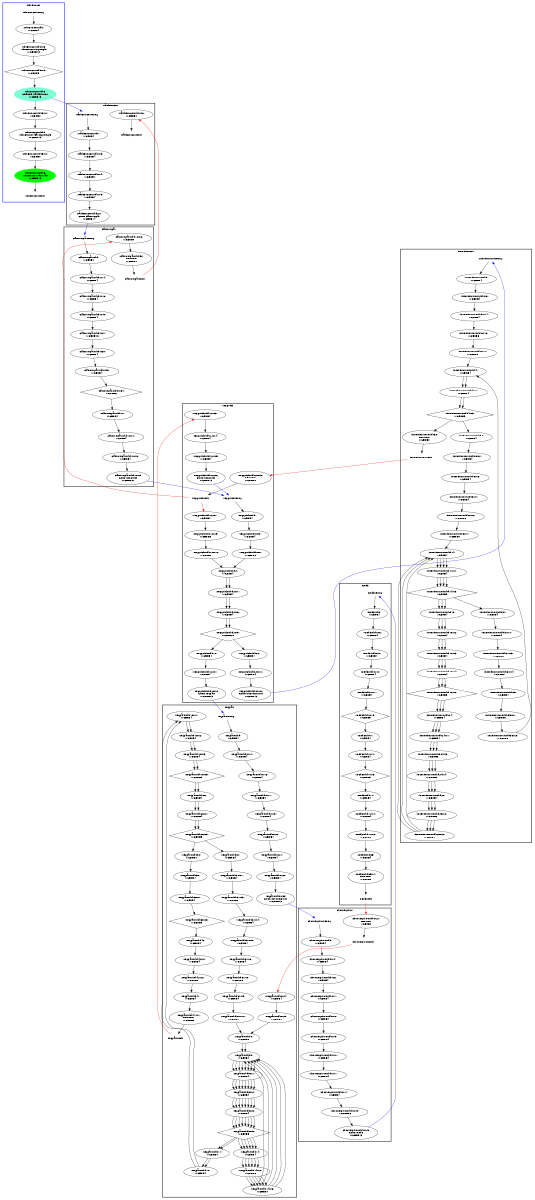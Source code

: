 digraph "CFG" {
fontsize=10;
orientation="portrait";
rankdir="TB";
size="10,8";
insertion_sort__bb4 [fontsize=10, label="\"insertion_sort__bb4\"\nWCET=4", width="0.01"];
insertion_sort_exit [color="white", fontsize=10, label="insertion_sort_exit", width="0.01"];
insertion_sort__bb__17 [fontsize=10, label="\"insertion_sort__bb__17\"\nWCET=0", width="0.01"];
insertion_sort__bb14 [fontsize=10, label="\"insertion_sort__bb14\"\nWCET=4", width="0.01"];
insertion_sort__bb [fontsize=10, label="\"insertion_sort__bb\"\nWCET=4", width="0.01"];
insertion_sort__bb14__3 [fontsize=10, label="\"insertion_sort__bb14__3\"\nWCET=5", shape=diamond, width="0.01"];
insertion_sort__bb31__1 [fontsize=10, label="\"insertion_sort__bb31__1\"\nWCET=4", width="0.01"];
insertion_sort__bb8__4 [fontsize=10, label="\"insertion_sort__bb8__4\"\nWCET=4", width="0.01"];
insertion_sort__bb31__3 [fontsize=10, label="\"insertion_sort__bb31__3\"\nWCET=6", width="0.01"];
insertion_sort_entry [color="white", fontsize=10, height="0.01", label="insertion_sort_entry", width="0.01"];
insertion_sort__bb28__3 [fontsize=10, label="\"insertion_sort__bb28__3\"\nWCET=0", width="0.01"];
insertion_sort__bb8__6 [fontsize=10, label="\"insertion_sort__bb8__6\"\nWCET=6", width="0.01"];
insertion_sort__bb8__2 [fontsize=10, label="\"insertion_sort__bb8__2\"\nWCET=4", width="0.01"];
insertion_sort__bb24__1 [fontsize=10, label="\"insertion_sort__bb24__1\"\nWCET=4", width="0.01"];
insertion_sort__bb24__3 [fontsize=10, label="\"insertion_sort__bb24__3\"\nWCET=6", width="0.01"];
insertion_sort__bb4__1 [fontsize=10, label="\"insertion_sort__bb4__1\"\nWCET=4", width="0.01"];
insertion_sort__bb18 [fontsize=10, label="\"insertion_sort__bb18\"\nWCET=4", width="0.01"];
insertion_sort__bb18__3 [fontsize=10, label="\"insertion_sort__bb18__3\"\nWCET=4", width="0.01"];
insertion_sort__bb28 [fontsize=10, label="\"insertion_sort__bb28\"\nWCET=4", width="0.01"];
insertion_sort__bb35 [fontsize=10, label="\"insertion_sort__bb35\"\nWCET=4", width="0.01"];
insertion_sort__bb8 [fontsize=10, label="\"insertion_sort__bb8\"\nWCET=4", width="0.01"];
insertion_sort__bb__8 [fontsize=10, label="\"insertion_sort__bb__8\"\nWCET=4", width="0.01"];
insertion_sort__bb31 [fontsize=10, label="\"insertion_sort__bb31\"\nWCET=4", width="0.01"];
insertion_sort__bb31__4 [fontsize=10, label="\"insertion_sort__bb31__4\"\nWCET=0", width="0.01"];
insertion_sort__bb24__4 [fontsize=10, label="\"insertion_sort__bb24__4\"\nWCET=0", width="0.01"];
insertion_sort__bb38 [fontsize=10, label="\"insertion_sort__bb38\"\nRETURN\nWCET=0", width="0.01"];
insertion_sort__bb8__7 [fontsize=10, label="\"insertion_sort__bb8__7\"\nWCET=0", width="0.01"];
insertion_sort__bb28__2 [fontsize=10, label="\"insertion_sort__bb28__2\"\nWCET=6", width="0.01"];
insertion_sort__bb24 [fontsize=10, label="\"insertion_sort__bb24\"\nWCET=4", width="0.01"];
insertion_sort__bb18__2 [fontsize=10, label="\"insertion_sort__bb18__2\"\nWCET=4", width="0.01"];
insertion_sort__bb4__3 [fontsize=10, label="\"insertion_sort__bb4__3\"\nWCET=5", shape=diamond, width="0.01"];
insertion_sort__bb35__2 [fontsize=10, label="\"insertion_sort__bb35__2\"\nWCET=6", width="0.01"];
insertion_sort__bb35__3 [fontsize=10, label="\"insertion_sort__bb35__3\"\nWCET=0", width="0.01"];
insertion_sort__bb14__1 [fontsize=10, label="\"insertion_sort__bb14__1\"\nWCET=4", width="0.01"];
insertion_sort__bb__16 [fontsize=10, label="\"insertion_sort__bb__16\"\nWCET=6", width="0.01"];
insertion_sort__bb18__6 [fontsize=10, label="\"insertion_sort__bb18__6\"\nWCET=5", shape=diamond, width="0.01"];
insertion_sort__bb18__4 [fontsize=10, label="\"insertion_sort__bb18__4\"\nWCET=4", width="0.01"];
insertion_sort__bb__14 [fontsize=10, label="\"insertion_sort__bb__14\"\nWCET=4", width="0.01"];
insertion_sort__bb8__3 [fontsize=10, label="\"insertion_sort__bb8__3\"\nWCET=4", width="0.01"];
med3__bb35__1 [fontsize=10, label="\"med3__bb35__1\"\nRETURN\nWCET=0", width="0.01"];
med3__bb11 [fontsize=10, label="\"med3__bb11\"\nWCET=4", width="0.01"];
med3__bb__10 [fontsize=10, label="\"med3__bb__10\"\nWCET=4", width="0.01"];
med3__bb [fontsize=10, label="\"med3__bb\"\nWCET=4", width="0.01"];
med3__bb11__1 [fontsize=10, label="\"med3__bb11__1\"\nWCET=4", width="0.01"];
med3_entry [color="white", fontsize=10, height="0.01", label="med3_entry", width="0.01"];
med3__bb__6 [fontsize=10, label="\"med3__bb__6\"\nWCET=4", width="0.01"];
med3__bb7__1 [fontsize=10, label="\"med3__bb7__1\"\nWCET=4", width="0.01"];
med3_exit [color="white", fontsize=10, label="med3_exit", width="0.01"];
med3__bb__8 [fontsize=10, label="\"med3__bb__8\"\nWCET=4", width="0.01"];
med3__bb7 [fontsize=10, label="\"med3__bb7\"\nWCET=4", width="0.01"];
med3__bb7__3 [fontsize=10, label="\"med3__bb7__3\"\nWCET=5", shape=diamond, width="0.01"];
med3__bb__11 [fontsize=10, label="\"med3__bb__11\"\nWCET=4", width="0.01"];
med3__bb11__2 [fontsize=10, label="\"med3__bb11__2\"\nWCET=0", width="0.01"];
med3__bb__13 [fontsize=10, label="\"med3__bb__13\"\nWCET=5", shape=diamond, width="0.01"];
med3__bb35 [fontsize=10, label="\"med3__bb35\"\nWCET=4", width="0.01"];
cilksort_par__bb__30 [fontsize=10, label="\"cilksort_par__bb__30\"\nWCET=4", width="0.01"];
cilksort_par__bb__19 [fontsize=10, label="\"cilksort_par__bb__19\"\nWCET=4", width="0.01"];
cilksort_par__bb10 [fontsize=10, label="\"cilksort_par__bb10\"\nWCET=4", width="0.01"];
cilksort_par__bb__16 [fontsize=10, label="\"cilksort_par__bb__16\"\nWCET=4", width="0.01"];
cilksort_par__bb10__1 [fontsize=10, label="\"cilksort_par__bb10__1\"\nWCET=4", width="0.01"];
cilksort_par__bb10__2 [fontsize=10, label="\"cilksort_par__bb10__2\"\nWCET=4", width="0.01"];
cilksort_par__bb10__6 [fontsize=10, label="\"cilksort_par__bb10__6\"\nWCET=0", width="0.01"];
cilksort_par__bb52 [fontsize=10, label="\"cilksort_par__bb52\"\nRETURN\nWCET=0", width="0.01"];
cilksort_par__bb10__5 [fontsize=10, label="cilksort_par__bb10__5\nCALL seqquick\nWCET=21", width="0.01"];
cilksort_par_exit [color="white", fontsize=10, label="cilksort_par_exit", width="0.01"];
cilksort_par__bb__14 [fontsize=10, label="\"cilksort_par__bb__14\"\nWCET=4", width="0.01"];
cilksort_par__bb__21 [fontsize=10, label="\"cilksort_par__bb__21\"\nWCET=16", width="0.01"];
cilksort_par__bb__34 [fontsize=10, label="\"cilksort_par__bb__34\"\nWCET=6", shape=diamond, width="0.01"];
cilksort_par_entry [color="white", fontsize=10, height="0.01", label="cilksort_par_entry", width="0.01"];
cilksort_par__bb [fontsize=10, label="\"cilksort_par__bb\"\nWCET=4", width="0.01"];
cilksort_par__bb__31 [fontsize=10, label="\"cilksort_par__bb__31\"\nWCET=4", width="0.01"];
_thrFunc0___bb3__1 [fontsize=10, label="\"_thrFunc0___bb3__1\"\nWCET=0", width="0.01"];
_thrFunc0___bb5 [fontsize=10, label="_thrFunc0___bb5\n(_thrFunc0_)leaving_single\nWCET=13", width="0.01"];
_thrFunc0__entry [color="white", fontsize=10, height="0.01", label="_thrFunc0__entry", width="0.01"];
_thrFunc0___bb6 [color=green, fontsize=10, label="_thrFunc0___bb6\n(_thrFunc0_)taskwait\nWCET=13", style=filled, width="0.01"];
_thrFunc0___bb5__1 [fontsize=10, label="\"_thrFunc0___bb5__1\"\nWCET=0", width="0.01"];
_thrFunc0___bb [fontsize=10, label="\"_thrFunc0___bb\"\nWCET=4", width="0.01"];
_thrFunc0___bb__3 [fontsize=10, label="_thrFunc0___bb__3\n(_thrFunc0_)mysingle\nWCET=13", width="0.01"];
_thrFunc0___bb__5 [fontsize=10, label="\"_thrFunc0___bb__5\"\nWCET=5", shape=diamond, width="0.01"];
_thrFunc0___bb3 [color=aquamarine, fontsize=10, label="_thrFunc0___bb3\nCREATE _taskFunc8_\nWCET=13", style=filled, width="0.01"];
_thrFunc0__exit [color="white", fontsize=10, label="_thrFunc0__exit", width="0.01"];
seqquick__bb2__6 [fontsize=10, label="\"seqquick__bb2__6\"\nWCET=4", width="0.01"];
seqquick__bb12__1 [fontsize=10, label="\"seqquick__bb12__1\"\nWCET=4", width="0.01"];
seqquick__bb12__6 [fontsize=10, label="seqquick__bb12__6\nCALL seqquick\nWCET=13", width="0.01"];
seqquick__bb [fontsize=10, label="\"seqquick__bb\"\nWCET=4", width="0.01"];
seqquick__bb__8 [fontsize=10, label="\"seqquick__bb__8\"\nWCET=0", width="0.01"];
seqquick__bb2__1 [fontsize=10, label="\"seqquick__bb2__1\"\nWCET=4", width="0.01"];
seqquick__bb20 [fontsize=10, label="\"seqquick__bb20\"\nWCET=4", width="0.01"];
seqquick__bb12__4 [fontsize=10, label="\"seqquick__bb12__4\"\nWCET=4", width="0.01"];
seqquick_entry [color="white", fontsize=10, height="0.01", label="seqquick_entry", width="0.01"];
seqquick__bb12__3 [fontsize=10, label="\"seqquick__bb12__3\"\nWCET=4", width="0.01"];
seqquick__bb12__5 [fontsize=10, label="\"seqquick__bb12__5\"\nWCET=4", width="0.01"];
seqquick__bb20__2 [fontsize=10, label="seqquick__bb20__2\nCALL insertion_sort\nWCET=13", width="0.01"];
seqquick__bb20__3 [fontsize=10, label="\"seqquick__bb20__3\"\nRETURN\nWCET=0", width="0.01"];
seqquick__bb12__7 [fontsize=10, label="\"seqquick__bb12__7\"\nWCET=4", width="0.01"];
seqquick__bb2__9 [fontsize=10, label="\"seqquick__bb2__9\"\nWCET=20", shape=diamond, width="0.01"];
seqquick__bb20__1 [fontsize=10, label="\"seqquick__bb20__1\"\nWCET=4", width="0.01"];
seqquick__bb12__10 [fontsize=10, label="\"seqquick__bb12__10\"\nWCET=0", width="0.01"];
seqquick__bb2 [fontsize=10, label="\"seqquick__bb2\"\nWCET=4", width="0.01"];
seqquick__bb12__9 [fontsize=10, label="\"seqquick__bb12__9\"\nWCET=6", width="0.01"];
seqquick_exit [color="white", fontsize=10, label="seqquick_exit", width="0.01"];
seqquick__bb__5 [fontsize=10, label="\"seqquick__bb__5\"\nWCET=4", width="0.01"];
seqquick__bb12__2 [fontsize=10, label="seqquick__bb12__2\nCALL seqpart\nWCET=13", width="0.01"];
seqquick__bb12 [fontsize=10, label="\"seqquick__bb12\"\nWCET=4", width="0.01"];
_taskFunc8___bb__7 [fontsize=10, label="_taskFunc8___bb__7\nCALL cilksort_par\nWCET=14", width="0.01"];
_taskFunc8__exit [color="white", fontsize=10, label="_taskFunc8__exit", width="0.01"];
_taskFunc8___bb__5 [fontsize=10, label="\"_taskFunc8___bb__5\"\nWCET=4", width="0.01"];
_taskFunc8___bb__3 [fontsize=10, label="\"_taskFunc8___bb__3\"\nWCET=4", width="0.01"];
_taskFunc8__entry [color="white", fontsize=10, height="0.01", label="_taskFunc8__entry", width="0.01"];
_taskFunc8___bb__4 [fontsize=10, label="\"_taskFunc8___bb__4\"\nWCET=4", width="0.01"];
_taskFunc8___bb [fontsize=10, label="\"_taskFunc8___bb\"\nWCET=4", width="0.01"];
_taskFunc8___bb__8 [fontsize=10, label="\"_taskFunc8___bb__8\"\nWCET=0", width="0.01"];
seqpart__bb18__1 [fontsize=10, label="\"seqpart__bb18__1\"\nWCET=4", width="0.01"];
seqpart__bb18 [fontsize=10, label="\"seqpart__bb18\"\nWCET=4", width="0.01"];
seqpart__bb__19 [fontsize=10, label="\"seqpart__bb__19\"\nWCET=4", width="0.01"];
seqpart__bb31__5 [fontsize=10, label="\"seqpart__bb31__5\"\nWCET=4", width="0.01"];
seqpart__bb__24 [fontsize=10, label="\"seqpart__bb__24\"\nWCET=4", width="0.01"];
seqpart__bb9 [fontsize=10, label="\"seqpart__bb9\"\nWCET=4", width="0.01"];
seqpart__bb31__10 [fontsize=10, label="\"seqpart__bb31__10\"\nWCET=0", width="0.01"];
seqpart__bb30 [fontsize=10, label="\"seqpart__bb30\"\nWCET=0", width="0.01"];
seqpart__bb18__2 [fontsize=10, label="\"seqpart__bb18__2\"\nWCET=4", width="0.01"];
seqpart__bb31__1 [fontsize=10, label="\"seqpart__bb31__1\"\nWCET=4", width="0.01"];
seqpart__bb14__3 [fontsize=10, label="\"seqpart__bb14__3\"\nWCET=0", width="0.01"];
seqpart__bb31__4 [fontsize=10, label="\"seqpart__bb31__4\"\nWCET=4", width="0.01"];
seqpart__bb47__1 [fontsize=10, label="\"seqpart__bb47__1\"\nRETURN\nWCET=0", width="0.01"];
seqpart__bb__22 [fontsize=10, label="\"seqpart__bb__22\"\nWCET=4", width="0.01"];
seqpart__bb17 [fontsize=10, label="\"seqpart__bb17\"\nWCET=0", width="0.01"];
seqpart__bb42__2 [fontsize=10, label="\"seqpart__bb42__2\"\nWCET=0", width="0.01"];
seqpart__bb42 [fontsize=10, label="\"seqpart__bb42\"\nWCET=4", width="0.01"];
seqpart__bb__10 [fontsize=10, label="\"seqpart__bb__10\"\nWCET=4", width="0.01"];
seqpart__bb31__6 [fontsize=10, label="\"seqpart__bb31__6\"\nWCET=4", width="0.01"];
seqpart__bb9__3 [fontsize=10, label="\"seqpart__bb9__3\"\nWCET=4", width="0.01"];
seqpart__bb__16 [fontsize=10, label="\"seqpart__bb__16\"\nWCET=4", width="0.01"];
seqpart__bb8 [fontsize=10, label="\"seqpart__bb8\"\nWCET=0", width="0.01"];
seqpart__bb31 [fontsize=10, label="\"seqpart__bb31\"\nWCET=4", width="0.01"];
seqpart__bb38__1 [fontsize=10, label="\"seqpart__bb38__1\"\nWCET=4", width="0.01"];
seqpart__bb26__3 [fontsize=10, label="\"seqpart__bb26__3\"\nWCET=5", shape=diamond, width="0.01"];
seqpart__bb38__3 [fontsize=10, label="\"seqpart__bb38__3\"\nWCET=5", shape=diamond, width="0.01"];
seqpart__bb26 [fontsize=10, label="\"seqpart__bb26\"\nWCET=4", width="0.01"];
seqpart__bb18__5 [fontsize=10, label="\"seqpart__bb18__5\"\nWCET=5", shape=diamond, width="0.01"];
seqpart__bb18__3 [fontsize=10, label="\"seqpart__bb18__3\"\nWCET=4", width="0.01"];
seqpart__bb9__1 [fontsize=10, label="\"seqpart__bb9__1\"\nWCET=4", width="0.01"];
seqpart__bb__21 [fontsize=10, label="\"seqpart__bb__21\"\nWCET=4", width="0.01"];
seqpart__bb__23 [fontsize=10, label="seqpart__bb__23\nCALL choose_pivot\nWCET=13", width="0.01"];
seqpart__bb47 [fontsize=10, label="\"seqpart__bb47\"\nWCET=4", width="0.01"];
seqpart__bb14__2 [fontsize=10, label="\"seqpart__bb14__2\"\nWCET=6", width="0.01"];
seqpart__bb31__3 [fontsize=10, label="\"seqpart__bb31__3\"\nWCET=6", width="0.01"];
seqpart_exit [color="white", fontsize=10, label="seqpart_exit", width="0.01"];
seqpart_entry [color="white", fontsize=10, height="0.01", label="seqpart_entry", width="0.01"];
seqpart__bb__25 [fontsize=10, label="\"seqpart__bb__25\"\nWCET=0", width="0.01"];
seqpart__bb42__1 [fontsize=10, label="\"seqpart__bb42__1\"\nWCET=4", width="0.01"];
seqpart__bb__20 [fontsize=10, label="\"seqpart__bb__20\"\nWCET=4", width="0.01"];
seqpart__bb9__2 [fontsize=10, label="\"seqpart__bb9__2\"\nWCET=4", width="0.01"];
seqpart__bb9__5 [fontsize=10, label="\"seqpart__bb9__5\"\nWCET=5", shape=diamond, width="0.01"];
seqpart__bb38 [fontsize=10, label="\"seqpart__bb38\"\nWCET=4", width="0.01"];
seqpart__bb26__1 [fontsize=10, label="\"seqpart__bb26__1\"\nWCET=4", width="0.01"];
seqpart__bb__17 [fontsize=10, label="\"seqpart__bb__17\"\nWCET=4", width="0.01"];
seqpart__bb31__8 [fontsize=10, label="\"seqpart__bb31__8\"\nWCET=6", width="0.01"];
seqpart__bb [fontsize=10, label="\"seqpart__bb\"\nWCET=4", width="0.01"];
seqpart__bb14 [fontsize=10, label="\"seqpart__bb14\"\nWCET=4", width="0.01"];
seqpart__bb31__9 [fontsize=10, label="\"seqpart__bb31__9\"\nWCET=4", width="0.01"];
choose_pivot_entry [color="white", fontsize=10, height="0.01", label="choose_pivot_entry", width="0.01"];
choose_pivot__bb__4 [fontsize=10, label="\"choose_pivot__bb__4\"\nWCET=4", width="0.01"];
choose_pivot__bb__8 [fontsize=10, label="\"choose_pivot__bb__8\"\nWCET=4", width="0.01"];
choose_pivot__bb__7 [fontsize=10, label="\"choose_pivot__bb__7\"\nWCET=4", width="0.01"];
choose_pivot__bb__11 [fontsize=10, label="\"choose_pivot__bb__11\"\nWCET=4", width="0.01"];
choose_pivot__bb__10 [fontsize=10, label="\"choose_pivot__bb__10\"\nWCET=4", width="0.01"];
choose_pivot__bb [fontsize=10, label="\"choose_pivot__bb\"\nWCET=4", width="0.01"];
choose_pivot__bb__21 [fontsize=10, label="\"choose_pivot__bb__21\"\nRETURN\nWCET=0", width="0.01"];
choose_pivot__bb__20 [fontsize=10, label="choose_pivot__bb__20\nCALL med3\nWCET=13", width="0.01"];
choose_pivot__bb__9 [fontsize=10, label="\"choose_pivot__bb__9\"\nWCET=4", width="0.01"];
choose_pivot__bb__17 [fontsize=10, label="\"choose_pivot__bb__17\"\nWCET=4", width="0.01"];
choose_pivot__bb__6 [fontsize=10, label="\"choose_pivot__bb__6\"\nWCET=4", width="0.01"];
choose_pivot__bb__19 [fontsize=10, label="\"choose_pivot__bb__19\"\nWCET=36", width="0.01"];
choose_pivot_exit [color="white", fontsize=10, label="choose_pivot_exit", width="0.01"];
insertion_sort__bb4 -> insertion_sort__bb4__1  [key=0];
insertion_sort__bb4 -> insertion_sort__bb4__1  [key=1];
insertion_sort_exit -> seqquick__bb20__3  [color=red, key=0];
insertion_sort__bb__17 -> insertion_sort__bb4  [key=0];
insertion_sort__bb14 -> insertion_sort__bb14__1  [key=0];
insertion_sort__bb14 -> insertion_sort__bb14__1  [key=1];
insertion_sort__bb14 -> insertion_sort__bb14__1  [key=2];
insertion_sort__bb14 -> insertion_sort__bb14__1  [key=3];
insertion_sort__bb -> insertion_sort__bb__8  [key=0];
insertion_sort__bb14__3 -> insertion_sort__bb18  [key=0];
insertion_sort__bb14__3 -> insertion_sort__bb18  [key=1];
insertion_sort__bb14__3 -> insertion_sort__bb18  [key=2];
insertion_sort__bb14__3 -> insertion_sort__bb31  [key=0];
insertion_sort__bb31__1 -> insertion_sort__bb31__3  [key=0];
insertion_sort__bb8__4 -> insertion_sort__bb8__6  [key=0];
insertion_sort__bb31__3 -> insertion_sort__bb31__4  [key=0];
insertion_sort_entry -> insertion_sort__bb  [key=0];
insertion_sort__bb28__3 -> insertion_sort__bb14  [key=0];
insertion_sort__bb28__3 -> insertion_sort__bb14  [key=1];
insertion_sort__bb28__3 -> insertion_sort__bb14  [key=2];
insertion_sort__bb8__6 -> insertion_sort__bb8__7  [key=0];
insertion_sort__bb8__2 -> insertion_sort__bb8__3  [key=0];
insertion_sort__bb24__1 -> insertion_sort__bb24__3  [key=0];
insertion_sort__bb24__1 -> insertion_sort__bb24__3  [key=1];
insertion_sort__bb24__1 -> insertion_sort__bb24__3  [key=2];
insertion_sort__bb24__3 -> insertion_sort__bb24__4  [key=0];
insertion_sort__bb24__3 -> insertion_sort__bb24__4  [key=1];
insertion_sort__bb24__3 -> insertion_sort__bb24__4  [key=2];
insertion_sort__bb4__1 -> insertion_sort__bb4__3  [key=0];
insertion_sort__bb4__1 -> insertion_sort__bb4__3  [key=1];
insertion_sort__bb18 -> insertion_sort__bb18__2  [key=0];
insertion_sort__bb18 -> insertion_sort__bb18__2  [key=1];
insertion_sort__bb18 -> insertion_sort__bb18__2  [key=2];
insertion_sort__bb18__3 -> insertion_sort__bb18__4  [key=0];
insertion_sort__bb18__3 -> insertion_sort__bb18__4  [key=1];
insertion_sort__bb18__3 -> insertion_sort__bb18__4  [key=2];
insertion_sort__bb28 -> insertion_sort__bb28__2  [key=0];
insertion_sort__bb28 -> insertion_sort__bb28__2  [key=1];
insertion_sort__bb28 -> insertion_sort__bb28__2  [key=2];
insertion_sort__bb35 -> insertion_sort__bb35__2  [key=0];
insertion_sort__bb8 -> insertion_sort__bb8__2  [key=0];
insertion_sort__bb__8 -> insertion_sort__bb__14  [key=0];
insertion_sort__bb31 -> insertion_sort__bb31__1  [key=0];
insertion_sort__bb31__4 -> insertion_sort__bb35  [key=0];
insertion_sort__bb24__4 -> insertion_sort__bb28  [key=0];
insertion_sort__bb24__4 -> insertion_sort__bb28  [key=1];
insertion_sort__bb24__4 -> insertion_sort__bb28  [key=2];
insertion_sort__bb38 -> insertion_sort_exit  [key=0];
insertion_sort__bb8__7 -> insertion_sort__bb14  [key=0];
insertion_sort__bb28__2 -> insertion_sort__bb28__3  [key=0];
insertion_sort__bb28__2 -> insertion_sort__bb28__3  [key=1];
insertion_sort__bb28__2 -> insertion_sort__bb28__3  [key=2];
insertion_sort__bb24 -> insertion_sort__bb24__1  [key=0];
insertion_sort__bb24 -> insertion_sort__bb24__1  [key=1];
insertion_sort__bb24 -> insertion_sort__bb24__1  [key=2];
insertion_sort__bb18__2 -> insertion_sort__bb18__3  [key=0];
insertion_sort__bb18__2 -> insertion_sort__bb18__3  [key=1];
insertion_sort__bb18__2 -> insertion_sort__bb18__3  [key=2];
insertion_sort__bb4__3 -> insertion_sort__bb8  [key=0];
insertion_sort__bb4__3 -> insertion_sort__bb38  [key=0];
insertion_sort__bb35__2 -> insertion_sort__bb35__3  [key=0];
insertion_sort__bb35__3 -> insertion_sort__bb4  [key=0];
insertion_sort__bb14__1 -> insertion_sort__bb14__3  [key=0];
insertion_sort__bb14__1 -> insertion_sort__bb14__3  [key=1];
insertion_sort__bb14__1 -> insertion_sort__bb14__3  [key=2];
insertion_sort__bb14__1 -> insertion_sort__bb14__3  [key=3];
insertion_sort__bb__16 -> insertion_sort__bb__17  [key=0];
insertion_sort__bb18__6 -> insertion_sort__bb24  [key=0];
insertion_sort__bb18__6 -> insertion_sort__bb24  [key=1];
insertion_sort__bb18__6 -> insertion_sort__bb24  [key=2];
insertion_sort__bb18__4 -> insertion_sort__bb18__6  [key=0];
insertion_sort__bb18__4 -> insertion_sort__bb18__6  [key=1];
insertion_sort__bb18__4 -> insertion_sort__bb18__6  [key=2];
insertion_sort__bb__14 -> insertion_sort__bb__16  [key=0];
insertion_sort__bb8__3 -> insertion_sort__bb8__4  [key=0];
med3__bb35__1 -> med3_exit  [key=0];
med3__bb11 -> med3__bb11__1  [key=0];
med3__bb__10 -> med3__bb__11  [key=0];
med3__bb -> med3__bb__6  [key=0];
med3__bb11__1 -> med3__bb11__2  [key=0];
med3_entry -> med3__bb  [key=0];
med3__bb__6 -> med3__bb__8  [key=0];
med3__bb7__1 -> med3__bb7__3  [key=0];
med3_exit -> choose_pivot__bb__21  [color=red, key=0];
med3__bb__8 -> med3__bb__10  [key=0];
med3__bb7 -> med3__bb7__1  [key=0];
med3__bb7__3 -> med3__bb11  [key=0];
med3__bb__11 -> med3__bb__13  [key=0];
med3__bb11__2 -> med3__bb35  [key=0];
med3__bb__13 -> med3__bb7  [key=0];
med3__bb35 -> med3__bb35__1  [key=0];
cilksort_par__bb__30 -> cilksort_par__bb__31  [key=0];
cilksort_par__bb__19 -> cilksort_par__bb__21  [key=0];
cilksort_par__bb10 -> cilksort_par__bb10__1  [key=0];
cilksort_par__bb__16 -> cilksort_par__bb__19  [key=0];
cilksort_par__bb10__1 -> cilksort_par__bb10__2  [key=0];
cilksort_par__bb10__2 -> cilksort_par__bb10__5  [key=0];
cilksort_par__bb10__6 -> cilksort_par__bb52  [key=0];
cilksort_par__bb52 -> cilksort_par_exit  [key=0];
cilksort_par__bb10__5 -> seqquick_entry  [color=blue, key=0];
cilksort_par_exit -> _taskFunc8___bb__8  [color=red, key=0];
cilksort_par__bb__14 -> cilksort_par__bb__16  [key=0];
cilksort_par__bb__21 -> cilksort_par__bb__30  [key=0];
cilksort_par__bb__34 -> cilksort_par__bb10  [key=0];
cilksort_par_entry -> cilksort_par__bb  [key=0];
cilksort_par__bb -> cilksort_par__bb__14  [key=0];
cilksort_par__bb__31 -> cilksort_par__bb__34  [key=0];
_thrFunc0___bb3__1 -> _thrFunc0___bb5  [key=0];
_thrFunc0___bb5 -> _thrFunc0___bb5__1  [key=0];
_thrFunc0__entry -> _thrFunc0___bb  [key=0];
_thrFunc0___bb6 -> _thrFunc0__exit  [key=0];
_thrFunc0___bb5__1 -> _thrFunc0___bb6  [key=0];
_thrFunc0___bb -> _thrFunc0___bb__3  [key=0];
_thrFunc0___bb__3 -> _thrFunc0___bb__5  [key=0];
_thrFunc0___bb__5 -> _thrFunc0___bb3  [key=0];
_thrFunc0___bb3 -> _thrFunc0___bb3__1  [key=0];
_thrFunc0___bb3 -> _taskFunc8__entry  [color=blue, key=0];
seqquick__bb2__6 -> seqquick__bb2__9  [key=0];
seqquick__bb2__6 -> seqquick__bb2__9  [key=1];
seqquick__bb12__1 -> seqquick__bb12__2  [key=0];
seqquick__bb12__6 -> seqquick_entry  [color=blue, key=0];
seqquick__bb -> seqquick__bb__5  [key=0];
seqquick__bb__8 -> seqquick__bb2  [key=0];
seqquick__bb2__1 -> seqquick__bb2__6  [key=0];
seqquick__bb2__1 -> seqquick__bb2__6  [key=1];
seqquick__bb20 -> seqquick__bb20__1  [key=0];
seqquick__bb12__4 -> seqquick__bb12__5  [key=0];
seqquick_entry -> seqquick__bb  [key=0];
seqquick__bb12__3 -> seqquick__bb12__4  [key=0];
seqquick__bb12__5 -> seqquick__bb12__6  [key=0];
seqquick__bb20__2 -> insertion_sort_entry  [color=blue, key=0];
seqquick__bb20__3 -> seqquick_exit  [key=0];
seqquick__bb12__7 -> seqquick__bb12__9  [key=0];
seqquick__bb2__9 -> seqquick__bb12  [key=0];
seqquick__bb2__9 -> seqquick__bb20  [key=0];
seqquick__bb20__1 -> seqquick__bb20__2  [key=0];
seqquick__bb12__10 -> seqquick__bb2  [key=0];
seqquick__bb2 -> seqquick__bb2__1  [key=0];
seqquick__bb2 -> seqquick__bb2__1  [key=1];
seqquick__bb12__9 -> seqquick__bb12__10  [key=0];
seqquick_exit -> cilksort_par__bb10__6  [color=red, key=0];
seqquick_exit -> seqquick__bb12__7  [color=red, key=0];
seqquick__bb__5 -> seqquick__bb__8  [key=0];
seqquick__bb12__2 -> seqpart_entry  [color=blue, key=0];
seqquick__bb12 -> seqquick__bb12__1  [key=0];
_taskFunc8___bb__7 -> cilksort_par_entry  [color=blue, key=0];
_taskFunc8___bb__5 -> _taskFunc8___bb__7  [key=0];
_taskFunc8___bb__3 -> _taskFunc8___bb__4  [key=0];
_taskFunc8__entry -> _taskFunc8___bb  [key=0];
_taskFunc8___bb__4 -> _taskFunc8___bb__5  [key=0];
_taskFunc8___bb -> _taskFunc8___bb__3  [key=0];
_taskFunc8___bb__8 -> _taskFunc8__exit  [key=0];
seqpart__bb18__1 -> seqpart__bb18__2  [key=0];
seqpart__bb18__1 -> seqpart__bb18__2  [key=1];
seqpart__bb18 -> seqpart__bb18__1  [key=0];
seqpart__bb18 -> seqpart__bb18__1  [key=1];
seqpart__bb__19 -> seqpart__bb__20  [key=0];
seqpart__bb31__5 -> seqpart__bb31__6  [key=0];
seqpart__bb__24 -> seqpart__bb__25  [key=0];
seqpart__bb9 -> seqpart__bb9__1  [key=0];
seqpart__bb9 -> seqpart__bb9__1  [key=1];
seqpart__bb9 -> seqpart__bb9__1  [key=2];
seqpart__bb9 -> seqpart__bb9__1  [key=3];
seqpart__bb9 -> seqpart__bb9__1  [key=4];
seqpart__bb9 -> seqpart__bb9__1  [key=5];
seqpart__bb9 -> seqpart__bb9__1  [key=6];
seqpart__bb9 -> seqpart__bb9__1  [key=7];
seqpart__bb31__10 -> seqpart__bb8  [key=0];
seqpart__bb30 -> seqpart__bb38  [key=0];
seqpart__bb18__2 -> seqpart__bb18__3  [key=0];
seqpart__bb18__2 -> seqpart__bb18__3  [key=1];
seqpart__bb31__1 -> seqpart__bb31__3  [key=0];
seqpart__bb14__3 -> seqpart__bb9  [key=0];
seqpart__bb14__3 -> seqpart__bb9  [key=1];
seqpart__bb14__3 -> seqpart__bb9  [key=2];
seqpart__bb14__3 -> seqpart__bb9  [key=3];
seqpart__bb14__3 -> seqpart__bb9  [key=4];
seqpart__bb14__3 -> seqpart__bb9  [key=5];
seqpart__bb31__4 -> seqpart__bb31__5  [key=0];
seqpart__bb47__1 -> seqpart_exit  [key=0];
seqpart__bb__22 -> seqpart__bb__23  [key=0];
seqpart__bb17 -> seqpart__bb18  [key=0];
seqpart__bb17 -> seqpart__bb18  [key=1];
seqpart__bb42__2 -> seqpart__bb47  [key=0];
seqpart__bb42 -> seqpart__bb42__1  [key=0];
seqpart__bb__10 -> seqpart__bb__16  [key=0];
seqpart__bb31__6 -> seqpart__bb31__8  [key=0];
seqpart__bb9__3 -> seqpart__bb9__5  [key=0];
seqpart__bb9__3 -> seqpart__bb9__5  [key=1];
seqpart__bb9__3 -> seqpart__bb9__5  [key=2];
seqpart__bb9__3 -> seqpart__bb9__5  [key=3];
seqpart__bb9__3 -> seqpart__bb9__5  [key=4];
seqpart__bb9__3 -> seqpart__bb9__5  [key=5];
seqpart__bb9__3 -> seqpart__bb9__5  [key=6];
seqpart__bb9__3 -> seqpart__bb9__5  [key=7];
seqpart__bb__16 -> seqpart__bb__17  [key=0];
seqpart__bb8 -> seqpart__bb9  [key=0];
seqpart__bb8 -> seqpart__bb9  [key=1];
seqpart__bb31 -> seqpart__bb31__1  [key=0];
seqpart__bb38__1 -> seqpart__bb38__3  [key=0];
seqpart__bb26__3 -> seqpart__bb31  [key=0];
seqpart__bb26__3 -> seqpart__bb30  [key=0];
seqpart__bb38__3 -> seqpart__bb42  [key=0];
seqpart__bb26 -> seqpart__bb26__1  [key=0];
seqpart__bb26 -> seqpart__bb26__1  [key=1];
seqpart__bb18__5 -> seqpart__bb26  [key=0];
seqpart__bb18__5 -> seqpart__bb26  [key=1];
seqpart__bb18__3 -> seqpart__bb18__5  [key=0];
seqpart__bb18__3 -> seqpart__bb18__5  [key=1];
seqpart__bb9__1 -> seqpart__bb9__2  [key=0];
seqpart__bb9__1 -> seqpart__bb9__2  [key=1];
seqpart__bb9__1 -> seqpart__bb9__2  [key=2];
seqpart__bb9__1 -> seqpart__bb9__2  [key=3];
seqpart__bb9__1 -> seqpart__bb9__2  [key=4];
seqpart__bb9__1 -> seqpart__bb9__2  [key=5];
seqpart__bb9__1 -> seqpart__bb9__2  [key=6];
seqpart__bb9__1 -> seqpart__bb9__2  [key=7];
seqpart__bb__21 -> seqpart__bb__22  [key=0];
seqpart__bb__23 -> choose_pivot_entry  [color=blue, key=0];
seqpart__bb47 -> seqpart__bb47__1  [key=0];
seqpart__bb14__2 -> seqpart__bb14__3  [key=0];
seqpart__bb14__2 -> seqpart__bb14__3  [key=1];
seqpart__bb14__2 -> seqpart__bb14__3  [key=2];
seqpart__bb14__2 -> seqpart__bb14__3  [key=3];
seqpart__bb14__2 -> seqpart__bb14__3  [key=4];
seqpart__bb14__2 -> seqpart__bb14__3  [key=5];
seqpart__bb31__3 -> seqpart__bb31__4  [key=0];
seqpart_exit -> seqquick__bb12__3  [color=red, key=0];
seqpart_entry -> seqpart__bb  [key=0];
seqpart__bb__25 -> seqpart__bb8  [key=0];
seqpart__bb42__1 -> seqpart__bb42__2  [key=0];
seqpart__bb__20 -> seqpart__bb__21  [key=0];
seqpart__bb9__2 -> seqpart__bb9__3  [key=0];
seqpart__bb9__2 -> seqpart__bb9__3  [key=1];
seqpart__bb9__2 -> seqpart__bb9__3  [key=2];
seqpart__bb9__2 -> seqpart__bb9__3  [key=3];
seqpart__bb9__2 -> seqpart__bb9__3  [key=4];
seqpart__bb9__2 -> seqpart__bb9__3  [key=5];
seqpart__bb9__2 -> seqpart__bb9__3  [key=6];
seqpart__bb9__2 -> seqpart__bb9__3  [key=7];
seqpart__bb9__5 -> seqpart__bb14  [key=0];
seqpart__bb9__5 -> seqpart__bb14  [key=1];
seqpart__bb9__5 -> seqpart__bb14  [key=2];
seqpart__bb9__5 -> seqpart__bb14  [key=3];
seqpart__bb9__5 -> seqpart__bb14  [key=4];
seqpart__bb9__5 -> seqpart__bb14  [key=5];
seqpart__bb9__5 -> seqpart__bb17  [key=0];
seqpart__bb9__5 -> seqpart__bb17  [key=1];
seqpart__bb38 -> seqpart__bb38__1  [key=0];
seqpart__bb26__1 -> seqpart__bb26__3  [key=0];
seqpart__bb26__1 -> seqpart__bb26__3  [key=1];
seqpart__bb__17 -> seqpart__bb__19  [key=0];
seqpart__bb31__8 -> seqpart__bb31__9  [key=0];
seqpart__bb -> seqpart__bb__10  [key=0];
seqpart__bb14 -> seqpart__bb14__2  [key=0];
seqpart__bb14 -> seqpart__bb14__2  [key=1];
seqpart__bb14 -> seqpart__bb14__2  [key=2];
seqpart__bb14 -> seqpart__bb14__2  [key=3];
seqpart__bb14 -> seqpart__bb14__2  [key=4];
seqpart__bb14 -> seqpart__bb14__2  [key=5];
seqpart__bb31__9 -> seqpart__bb31__10  [key=0];
choose_pivot_entry -> choose_pivot__bb  [key=0];
choose_pivot__bb__4 -> choose_pivot__bb__6  [key=0];
choose_pivot__bb__8 -> choose_pivot__bb__9  [key=0];
choose_pivot__bb__7 -> choose_pivot__bb__8  [key=0];
choose_pivot__bb__11 -> choose_pivot__bb__17  [key=0];
choose_pivot__bb__10 -> choose_pivot__bb__11  [key=0];
choose_pivot__bb -> choose_pivot__bb__4  [key=0];
choose_pivot__bb__21 -> choose_pivot_exit  [key=0];
choose_pivot__bb__20 -> med3_entry  [color=blue, key=0];
choose_pivot__bb__9 -> choose_pivot__bb__10  [key=0];
choose_pivot__bb__17 -> choose_pivot__bb__19  [key=0];
choose_pivot__bb__6 -> choose_pivot__bb__7  [key=0];
choose_pivot__bb__19 -> choose_pivot__bb__20  [key=0];
choose_pivot_exit -> seqpart__bb__24  [color=red, key=0];
subgraph "cluster__thrFunc0_" {
label=_thrFunc0_
style="bold"
color="blue"
"_thrFunc0___bb"
"_thrFunc0___bb__3"
"_thrFunc0___bb__5"
"_thrFunc0___bb3"
"_thrFunc0___bb3__1"
"_thrFunc0___bb5"
"_thrFunc0___bb5__1"
"_thrFunc0___bb6"

"_thrFunc0__entry"
"_thrFunc0__exit"
}
subgraph "cluster__taskFunc8_" {
label=_taskFunc8_
style="bold"
"_taskFunc8___bb"
"_taskFunc8___bb__3"
"_taskFunc8___bb__4"
"_taskFunc8___bb__5"
"_taskFunc8___bb__7"
"_taskFunc8___bb__8"

"_taskFunc8__entry"
"_taskFunc8__exit"
}
subgraph "cluster_cilksort_par" {
label=cilksort_par
style="bold"
"cilksort_par__bb"
"cilksort_par__bb__14"
"cilksort_par__bb__16"
"cilksort_par__bb__19"
"cilksort_par__bb__21"
"cilksort_par__bb__30"
"cilksort_par__bb__31"
"cilksort_par__bb__34"
"cilksort_par__bb10"
"cilksort_par__bb10__1"
"cilksort_par__bb10__2"
"cilksort_par__bb10__5"
"cilksort_par__bb10__6"






































"cilksort_par__bb52"
"cilksort_par_entry"
"cilksort_par_exit"
}
subgraph "cluster__taskFunc2_" {
label=_taskFunc2_
style="bold"






















}
subgraph "cluster__taskFunc6_" {
label=_taskFunc6_
style="bold"





























}
subgraph "cluster_cilkmerge_par" {
label=cilkmerge_par
style="bold"






































































}
subgraph "cluster_seqmerge" {
label=seqmerge
style="bold"



















































































































}
subgraph "cluster_binsplit" {
label=binsplit
style="bold"




































}
subgraph "cluster__taskFunc0_" {
label=_taskFunc0_
style="bold"






























}
subgraph "cluster__taskFunc1_" {
label=_taskFunc1_
style="bold"


































}
subgraph "cluster__taskFunc5_" {
label=_taskFunc5_
style="bold"


























}
subgraph "cluster__taskFunc4_" {
label=_taskFunc4_
style="bold"






















}
subgraph "cluster__taskFunc3_" {
label=_taskFunc3_
style="bold"






















}
subgraph "cluster__taskFunc7_" {
label=_taskFunc7_
style="bold"



































}
subgraph "cluster_seqquick" {
label=seqquick
style="bold"
"seqquick__bb"
"seqquick__bb__5"
"seqquick__bb__8"
"seqquick__bb2"
"seqquick__bb2__1"
"seqquick__bb2__6"
"seqquick__bb2__9"
"seqquick__bb12"
"seqquick__bb12__1"
"seqquick__bb12__2"
"seqquick__bb12__3"
"seqquick__bb12__4"
"seqquick__bb12__5"
"seqquick__bb12__6"
"seqquick__bb12__7"
"seqquick__bb12__9"
"seqquick__bb12__10"
"seqquick__bb20"
"seqquick__bb20__1"
"seqquick__bb20__2"
"seqquick__bb20__3"
"seqquick_entry"
"seqquick_exit"
}
subgraph "cluster_seqpart" {
label=seqpart
style="bold"
"seqpart__bb"
"seqpart__bb__10"
"seqpart__bb__16"
"seqpart__bb__17"
"seqpart__bb__19"
"seqpart__bb__20"
"seqpart__bb__21"
"seqpart__bb__22"
"seqpart__bb__23"
"seqpart__bb__24"
"seqpart__bb__25"
"seqpart__bb8"
"seqpart__bb9"
"seqpart__bb9__1"
"seqpart__bb9__2"
"seqpart__bb9__3"
"seqpart__bb9__5"
"seqpart__bb14"
"seqpart__bb14__2"
"seqpart__bb14__3"
"seqpart__bb17"
"seqpart__bb18"
"seqpart__bb18__1"
"seqpart__bb18__2"
"seqpart__bb18__3"
"seqpart__bb18__5"



"seqpart__bb26"
"seqpart__bb26__1"
"seqpart__bb26__3"
"seqpart__bb30"
"seqpart__bb31"
"seqpart__bb31__1"
"seqpart__bb31__3"
"seqpart__bb31__4"
"seqpart__bb31__5"
"seqpart__bb31__6"
"seqpart__bb31__8"
"seqpart__bb31__9"
"seqpart__bb31__10"
"seqpart__bb38"
"seqpart__bb38__1"
"seqpart__bb38__3"
"seqpart__bb42"
"seqpart__bb42__1"
"seqpart__bb42__2"



"seqpart__bb47"
"seqpart__bb47__1"
"seqpart_entry"
"seqpart_exit"
}
subgraph "cluster_choose_pivot" {
label=choose_pivot
style="bold"
"choose_pivot__bb"
"choose_pivot__bb__4"
"choose_pivot__bb__6"
"choose_pivot__bb__7"
"choose_pivot__bb__8"
"choose_pivot__bb__9"
"choose_pivot__bb__10"
"choose_pivot__bb__11"
"choose_pivot__bb__17"
"choose_pivot__bb__19"
"choose_pivot__bb__20"
"choose_pivot__bb__21"
"choose_pivot_entry"
"choose_pivot_exit"
}
subgraph "cluster_med3" {
label=med3
style="bold"
"med3__bb"
"med3__bb__6"
"med3__bb__8"
"med3__bb__10"
"med3__bb__11"
"med3__bb__13"
"med3__bb7"
"med3__bb7__1"
"med3__bb7__3"
"med3__bb11"
"med3__bb11__1"
"med3__bb11__2"
























"med3__bb35"
"med3__bb35__1"
"med3_entry"
"med3_exit"
}
subgraph "cluster_insertion_sort" {
label=insertion_sort
style="bold"
"insertion_sort__bb"
"insertion_sort__bb__8"
"insertion_sort__bb__14"
"insertion_sort__bb__16"
"insertion_sort__bb__17"
"insertion_sort__bb4"
"insertion_sort__bb4__1"
"insertion_sort__bb4__3"
"insertion_sort__bb8"
"insertion_sort__bb8__2"
"insertion_sort__bb8__3"
"insertion_sort__bb8__4"
"insertion_sort__bb8__6"
"insertion_sort__bb8__7"
"insertion_sort__bb14"
"insertion_sort__bb14__1"
"insertion_sort__bb14__3"
"insertion_sort__bb18"
"insertion_sort__bb18__2"
"insertion_sort__bb18__3"
"insertion_sort__bb18__4"
"insertion_sort__bb18__6"
"insertion_sort__bb24"
"insertion_sort__bb24__1"
"insertion_sort__bb24__3"
"insertion_sort__bb24__4"
"insertion_sort__bb28"
"insertion_sort__bb28__2"
"insertion_sort__bb28__3"
"insertion_sort__bb31"
"insertion_sort__bb31__1"
"insertion_sort__bb31__3"
"insertion_sort__bb31__4"
"insertion_sort__bb35"
"insertion_sort__bb35__2"
"insertion_sort__bb35__3"
"insertion_sort__bb38"
"insertion_sort_entry"
"insertion_sort_exit"
}
}
